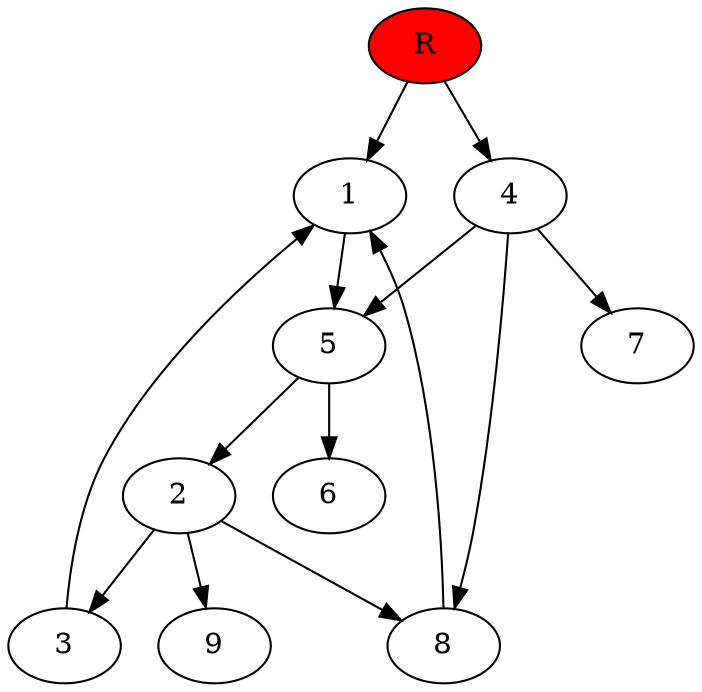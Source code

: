 digraph prb1677 {
	1
	2
	3
	4
	5
	6
	7
	8
	R [fillcolor="#ff0000" style=filled]
	1 -> 5
	2 -> 3
	2 -> 8
	2 -> 9
	3 -> 1
	4 -> 5
	4 -> 7
	4 -> 8
	5 -> 2
	5 -> 6
	8 -> 1
	R -> 1
	R -> 4
}
